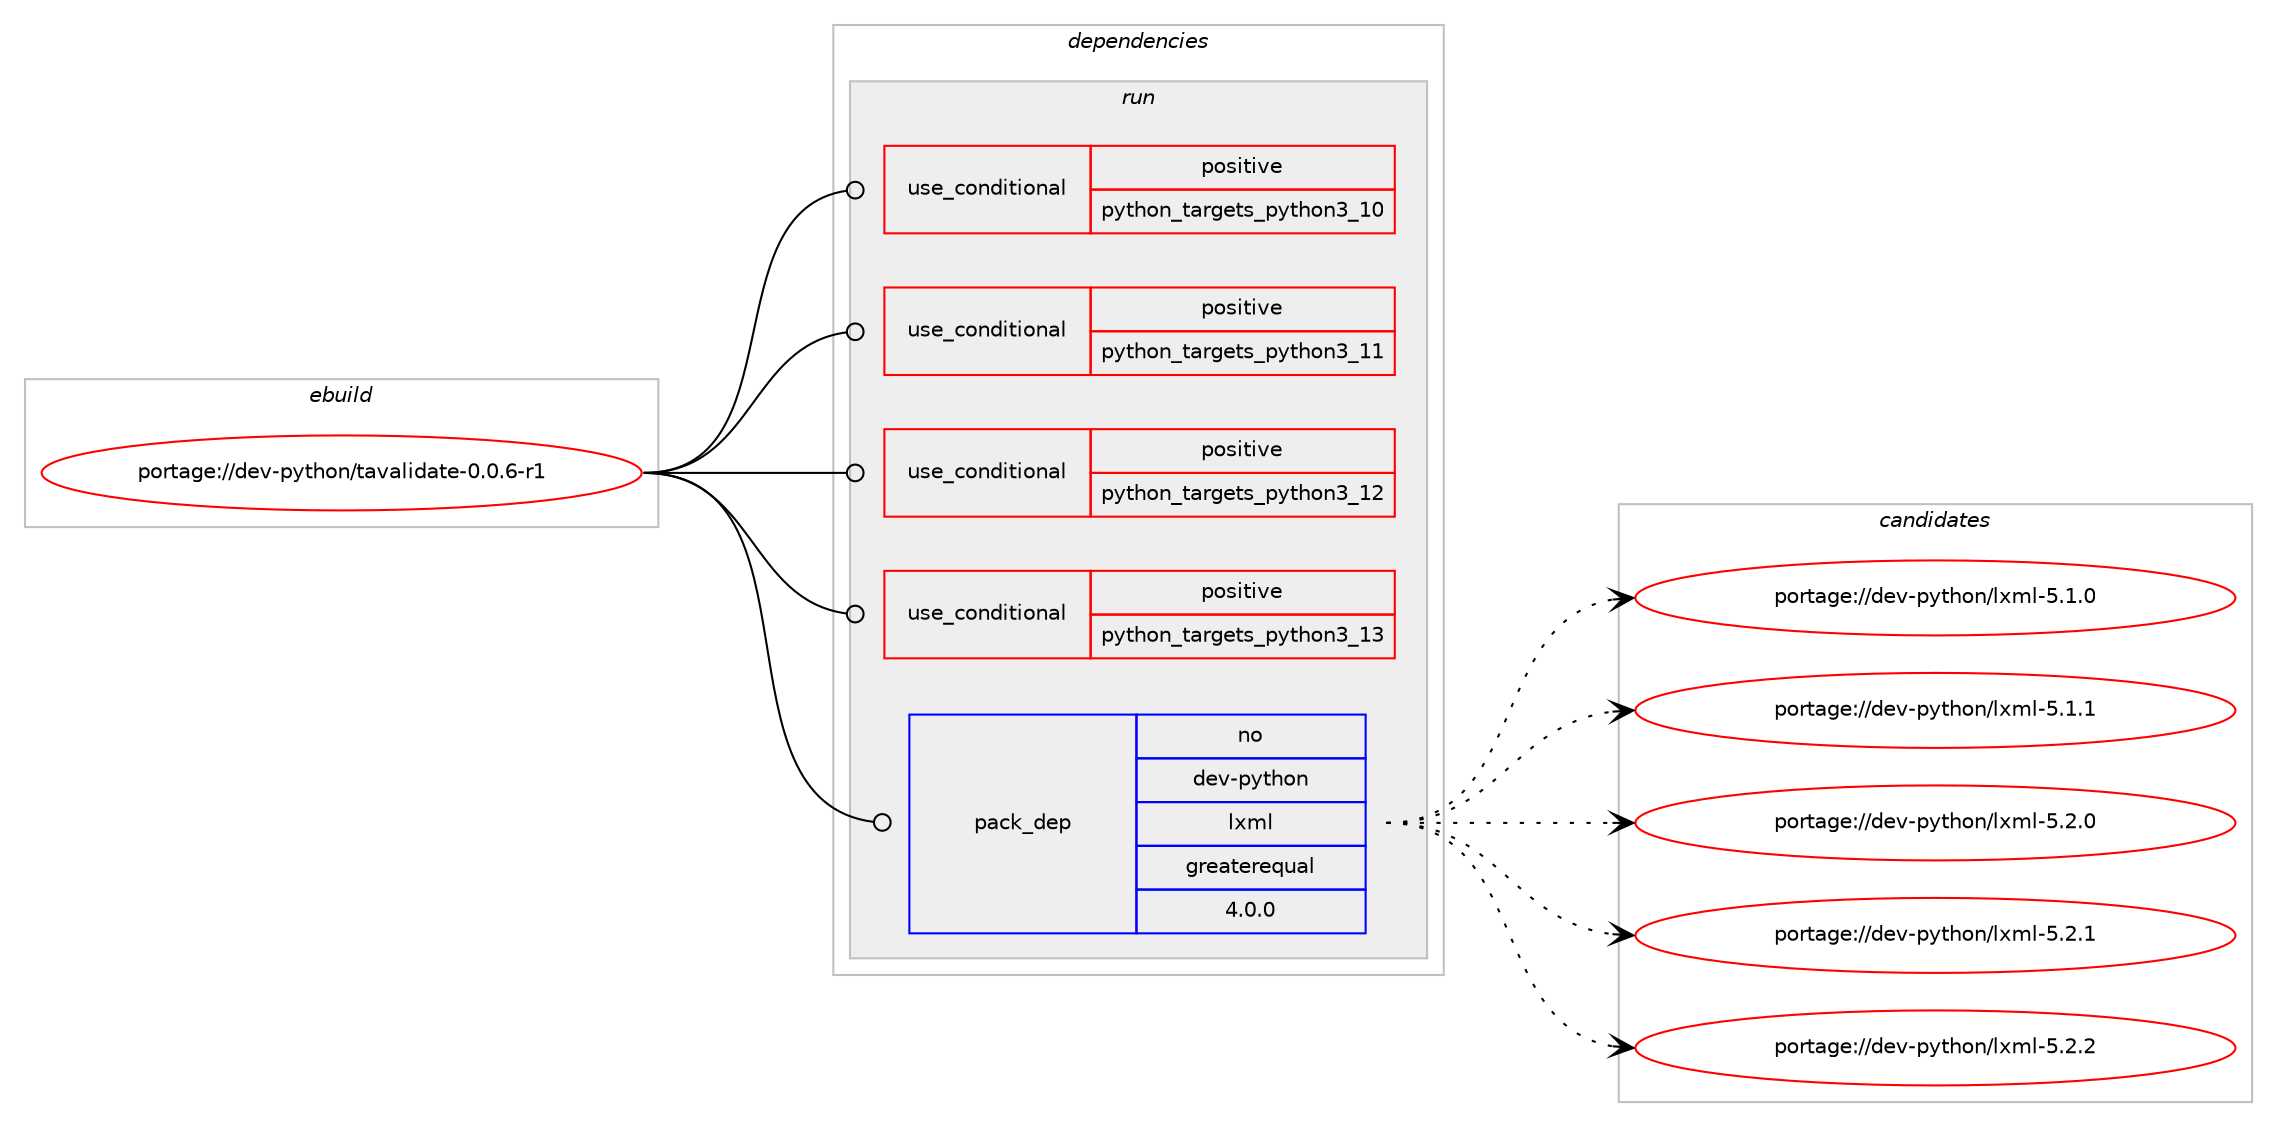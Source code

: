 digraph prolog {

# *************
# Graph options
# *************

newrank=true;
concentrate=true;
compound=true;
graph [rankdir=LR,fontname=Helvetica,fontsize=10,ranksep=1.5];#, ranksep=2.5, nodesep=0.2];
edge  [arrowhead=vee];
node  [fontname=Helvetica,fontsize=10];

# **********
# The ebuild
# **********

subgraph cluster_leftcol {
color=gray;
rank=same;
label=<<i>ebuild</i>>;
id [label="portage://dev-python/tavalidate-0.0.6-r1", color=red, width=4, href="../dev-python/tavalidate-0.0.6-r1.svg"];
}

# ****************
# The dependencies
# ****************

subgraph cluster_midcol {
color=gray;
label=<<i>dependencies</i>>;
subgraph cluster_compile {
fillcolor="#eeeeee";
style=filled;
label=<<i>compile</i>>;
}
subgraph cluster_compileandrun {
fillcolor="#eeeeee";
style=filled;
label=<<i>compile and run</i>>;
}
subgraph cluster_run {
fillcolor="#eeeeee";
style=filled;
label=<<i>run</i>>;
subgraph cond38972 {
dependency83005 [label=<<TABLE BORDER="0" CELLBORDER="1" CELLSPACING="0" CELLPADDING="4"><TR><TD ROWSPAN="3" CELLPADDING="10">use_conditional</TD></TR><TR><TD>positive</TD></TR><TR><TD>python_targets_python3_10</TD></TR></TABLE>>, shape=none, color=red];
# *** BEGIN UNKNOWN DEPENDENCY TYPE (TODO) ***
# dependency83005 -> package_dependency(portage://dev-python/tavalidate-0.0.6-r1,run,no,dev-lang,python,none,[,,],[slot(3.10)],[])
# *** END UNKNOWN DEPENDENCY TYPE (TODO) ***

}
id:e -> dependency83005:w [weight=20,style="solid",arrowhead="odot"];
subgraph cond38973 {
dependency83006 [label=<<TABLE BORDER="0" CELLBORDER="1" CELLSPACING="0" CELLPADDING="4"><TR><TD ROWSPAN="3" CELLPADDING="10">use_conditional</TD></TR><TR><TD>positive</TD></TR><TR><TD>python_targets_python3_11</TD></TR></TABLE>>, shape=none, color=red];
# *** BEGIN UNKNOWN DEPENDENCY TYPE (TODO) ***
# dependency83006 -> package_dependency(portage://dev-python/tavalidate-0.0.6-r1,run,no,dev-lang,python,none,[,,],[slot(3.11)],[])
# *** END UNKNOWN DEPENDENCY TYPE (TODO) ***

}
id:e -> dependency83006:w [weight=20,style="solid",arrowhead="odot"];
subgraph cond38974 {
dependency83007 [label=<<TABLE BORDER="0" CELLBORDER="1" CELLSPACING="0" CELLPADDING="4"><TR><TD ROWSPAN="3" CELLPADDING="10">use_conditional</TD></TR><TR><TD>positive</TD></TR><TR><TD>python_targets_python3_12</TD></TR></TABLE>>, shape=none, color=red];
# *** BEGIN UNKNOWN DEPENDENCY TYPE (TODO) ***
# dependency83007 -> package_dependency(portage://dev-python/tavalidate-0.0.6-r1,run,no,dev-lang,python,none,[,,],[slot(3.12)],[])
# *** END UNKNOWN DEPENDENCY TYPE (TODO) ***

}
id:e -> dependency83007:w [weight=20,style="solid",arrowhead="odot"];
subgraph cond38975 {
dependency83008 [label=<<TABLE BORDER="0" CELLBORDER="1" CELLSPACING="0" CELLPADDING="4"><TR><TD ROWSPAN="3" CELLPADDING="10">use_conditional</TD></TR><TR><TD>positive</TD></TR><TR><TD>python_targets_python3_13</TD></TR></TABLE>>, shape=none, color=red];
# *** BEGIN UNKNOWN DEPENDENCY TYPE (TODO) ***
# dependency83008 -> package_dependency(portage://dev-python/tavalidate-0.0.6-r1,run,no,dev-lang,python,none,[,,],[slot(3.13)],[])
# *** END UNKNOWN DEPENDENCY TYPE (TODO) ***

}
id:e -> dependency83008:w [weight=20,style="solid",arrowhead="odot"];
subgraph pack42795 {
dependency83009 [label=<<TABLE BORDER="0" CELLBORDER="1" CELLSPACING="0" CELLPADDING="4" WIDTH="220"><TR><TD ROWSPAN="6" CELLPADDING="30">pack_dep</TD></TR><TR><TD WIDTH="110">no</TD></TR><TR><TD>dev-python</TD></TR><TR><TD>lxml</TD></TR><TR><TD>greaterequal</TD></TR><TR><TD>4.0.0</TD></TR></TABLE>>, shape=none, color=blue];
}
id:e -> dependency83009:w [weight=20,style="solid",arrowhead="odot"];
# *** BEGIN UNKNOWN DEPENDENCY TYPE (TODO) ***
# id -> package_dependency(portage://dev-python/tavalidate-0.0.6-r1,run,no,dev-python,python-box,none,[,,],[],[use(optenable(python_targets_python3_10),negative),use(optenable(python_targets_python3_11),negative),use(optenable(python_targets_python3_12),negative),use(optenable(python_targets_python3_13),negative)])
# *** END UNKNOWN DEPENDENCY TYPE (TODO) ***

}
}

# **************
# The candidates
# **************

subgraph cluster_choices {
rank=same;
color=gray;
label=<<i>candidates</i>>;

subgraph choice42795 {
color=black;
nodesep=1;
choice1001011184511212111610411111047108120109108455346494648 [label="portage://dev-python/lxml-5.1.0", color=red, width=4,href="../dev-python/lxml-5.1.0.svg"];
choice1001011184511212111610411111047108120109108455346494649 [label="portage://dev-python/lxml-5.1.1", color=red, width=4,href="../dev-python/lxml-5.1.1.svg"];
choice1001011184511212111610411111047108120109108455346504648 [label="portage://dev-python/lxml-5.2.0", color=red, width=4,href="../dev-python/lxml-5.2.0.svg"];
choice1001011184511212111610411111047108120109108455346504649 [label="portage://dev-python/lxml-5.2.1", color=red, width=4,href="../dev-python/lxml-5.2.1.svg"];
choice1001011184511212111610411111047108120109108455346504650 [label="portage://dev-python/lxml-5.2.2", color=red, width=4,href="../dev-python/lxml-5.2.2.svg"];
dependency83009:e -> choice1001011184511212111610411111047108120109108455346494648:w [style=dotted,weight="100"];
dependency83009:e -> choice1001011184511212111610411111047108120109108455346494649:w [style=dotted,weight="100"];
dependency83009:e -> choice1001011184511212111610411111047108120109108455346504648:w [style=dotted,weight="100"];
dependency83009:e -> choice1001011184511212111610411111047108120109108455346504649:w [style=dotted,weight="100"];
dependency83009:e -> choice1001011184511212111610411111047108120109108455346504650:w [style=dotted,weight="100"];
}
}

}
